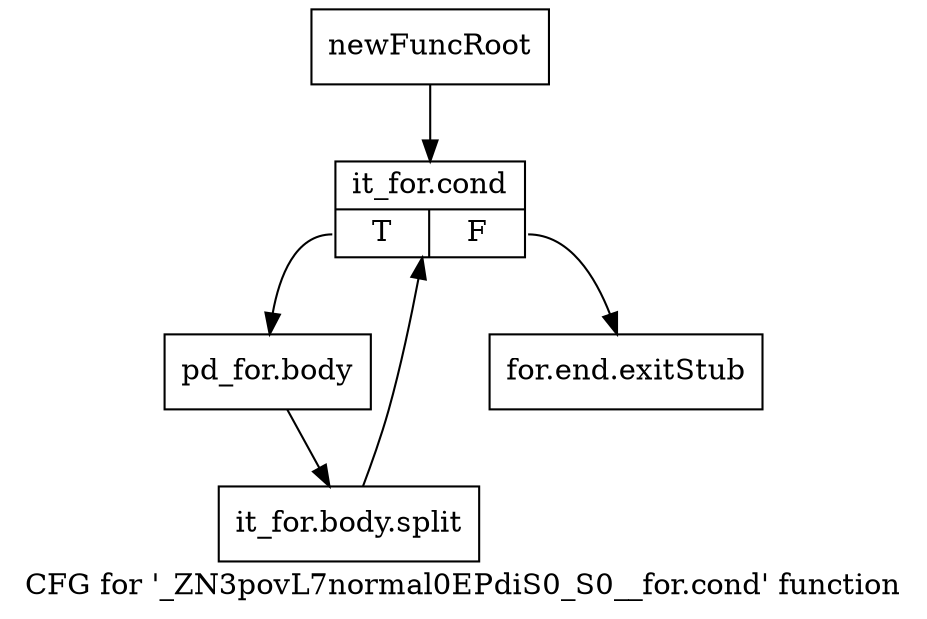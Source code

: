 digraph "CFG for '_ZN3povL7normal0EPdiS0_S0__for.cond' function" {
	label="CFG for '_ZN3povL7normal0EPdiS0_S0__for.cond' function";

	Node0x2a20710 [shape=record,label="{newFuncRoot}"];
	Node0x2a20710 -> Node0x2a207b0;
	Node0x2a20760 [shape=record,label="{for.end.exitStub}"];
	Node0x2a207b0 [shape=record,label="{it_for.cond|{<s0>T|<s1>F}}"];
	Node0x2a207b0:s0 -> Node0x2a20800;
	Node0x2a207b0:s1 -> Node0x2a20760;
	Node0x2a20800 [shape=record,label="{pd_for.body}"];
	Node0x2a20800 -> Node0x38f7280;
	Node0x38f7280 [shape=record,label="{it_for.body.split}"];
	Node0x38f7280 -> Node0x2a207b0;
}
